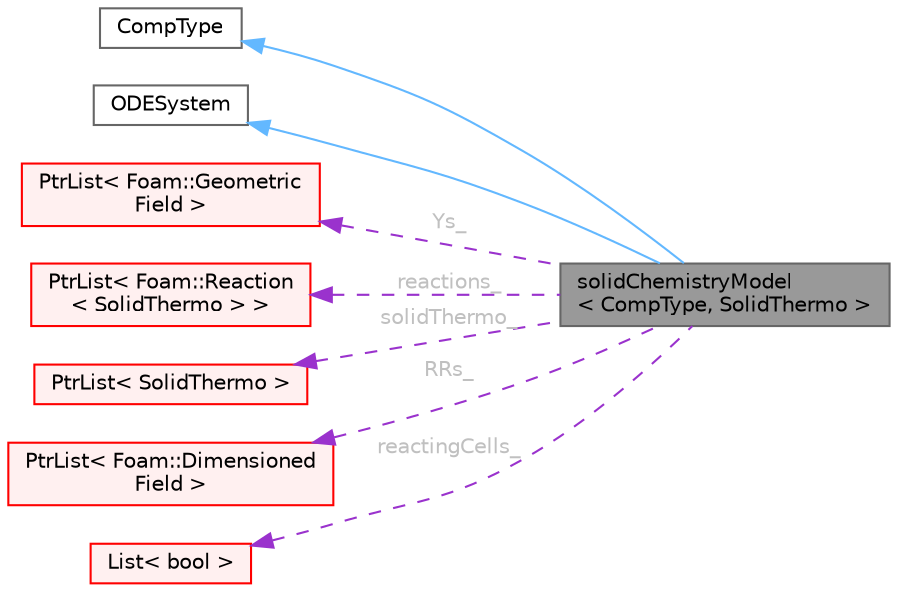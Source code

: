 digraph "solidChemistryModel&lt; CompType, SolidThermo &gt;"
{
 // LATEX_PDF_SIZE
  bgcolor="transparent";
  edge [fontname=Helvetica,fontsize=10,labelfontname=Helvetica,labelfontsize=10];
  node [fontname=Helvetica,fontsize=10,shape=box,height=0.2,width=0.4];
  rankdir="LR";
  Node1 [id="Node000001",label="solidChemistryModel\l\< CompType, SolidThermo \>",height=0.2,width=0.4,color="gray40", fillcolor="grey60", style="filled", fontcolor="black",tooltip="Extends base solid chemistry model by adding a thermo package, and ODE functions."];
  Node2 -> Node1 [id="edge1_Node000001_Node000002",dir="back",color="steelblue1",style="solid",tooltip=" "];
  Node2 [id="Node000002",label="CompType",height=0.2,width=0.4,color="gray40", fillcolor="white", style="filled",tooltip=" "];
  Node3 -> Node1 [id="edge2_Node000001_Node000003",dir="back",color="steelblue1",style="solid",tooltip=" "];
  Node3 [id="Node000003",label="ODESystem",height=0.2,width=0.4,color="gray40", fillcolor="white", style="filled",URL="$classFoam_1_1ODESystem.html",tooltip="Abstract base class for the systems of ordinary differential equations."];
  Node4 -> Node1 [id="edge3_Node000001_Node000004",dir="back",color="darkorchid3",style="dashed",tooltip=" ",label=" Ys_",fontcolor="grey" ];
  Node4 [id="Node000004",label="PtrList\< Foam::Geometric\lField \>",height=0.2,width=0.4,color="red", fillcolor="#FFF0F0", style="filled",URL="$classFoam_1_1PtrList.html",tooltip=" "];
  Node8 -> Node1 [id="edge4_Node000001_Node000008",dir="back",color="darkorchid3",style="dashed",tooltip=" ",label=" reactions_",fontcolor="grey" ];
  Node8 [id="Node000008",label="PtrList\< Foam::Reaction\l\< SolidThermo \> \>",height=0.2,width=0.4,color="red", fillcolor="#FFF0F0", style="filled",URL="$classFoam_1_1PtrList.html",tooltip=" "];
  Node10 -> Node1 [id="edge5_Node000001_Node000010",dir="back",color="darkorchid3",style="dashed",tooltip=" ",label=" solidThermo_",fontcolor="grey" ];
  Node10 [id="Node000010",label="PtrList\< SolidThermo \>",height=0.2,width=0.4,color="red", fillcolor="#FFF0F0", style="filled",URL="$classFoam_1_1PtrList.html",tooltip=" "];
  Node12 -> Node1 [id="edge6_Node000001_Node000012",dir="back",color="darkorchid3",style="dashed",tooltip=" ",label=" RRs_",fontcolor="grey" ];
  Node12 [id="Node000012",label="PtrList\< Foam::Dimensioned\lField \>",height=0.2,width=0.4,color="red", fillcolor="#FFF0F0", style="filled",URL="$classFoam_1_1PtrList.html",tooltip=" "];
  Node14 -> Node1 [id="edge7_Node000001_Node000014",dir="back",color="darkorchid3",style="dashed",tooltip=" ",label=" reactingCells_",fontcolor="grey" ];
  Node14 [id="Node000014",label="List\< bool \>",height=0.2,width=0.4,color="red", fillcolor="#FFF0F0", style="filled",URL="$classFoam_1_1List.html",tooltip=" "];
}
